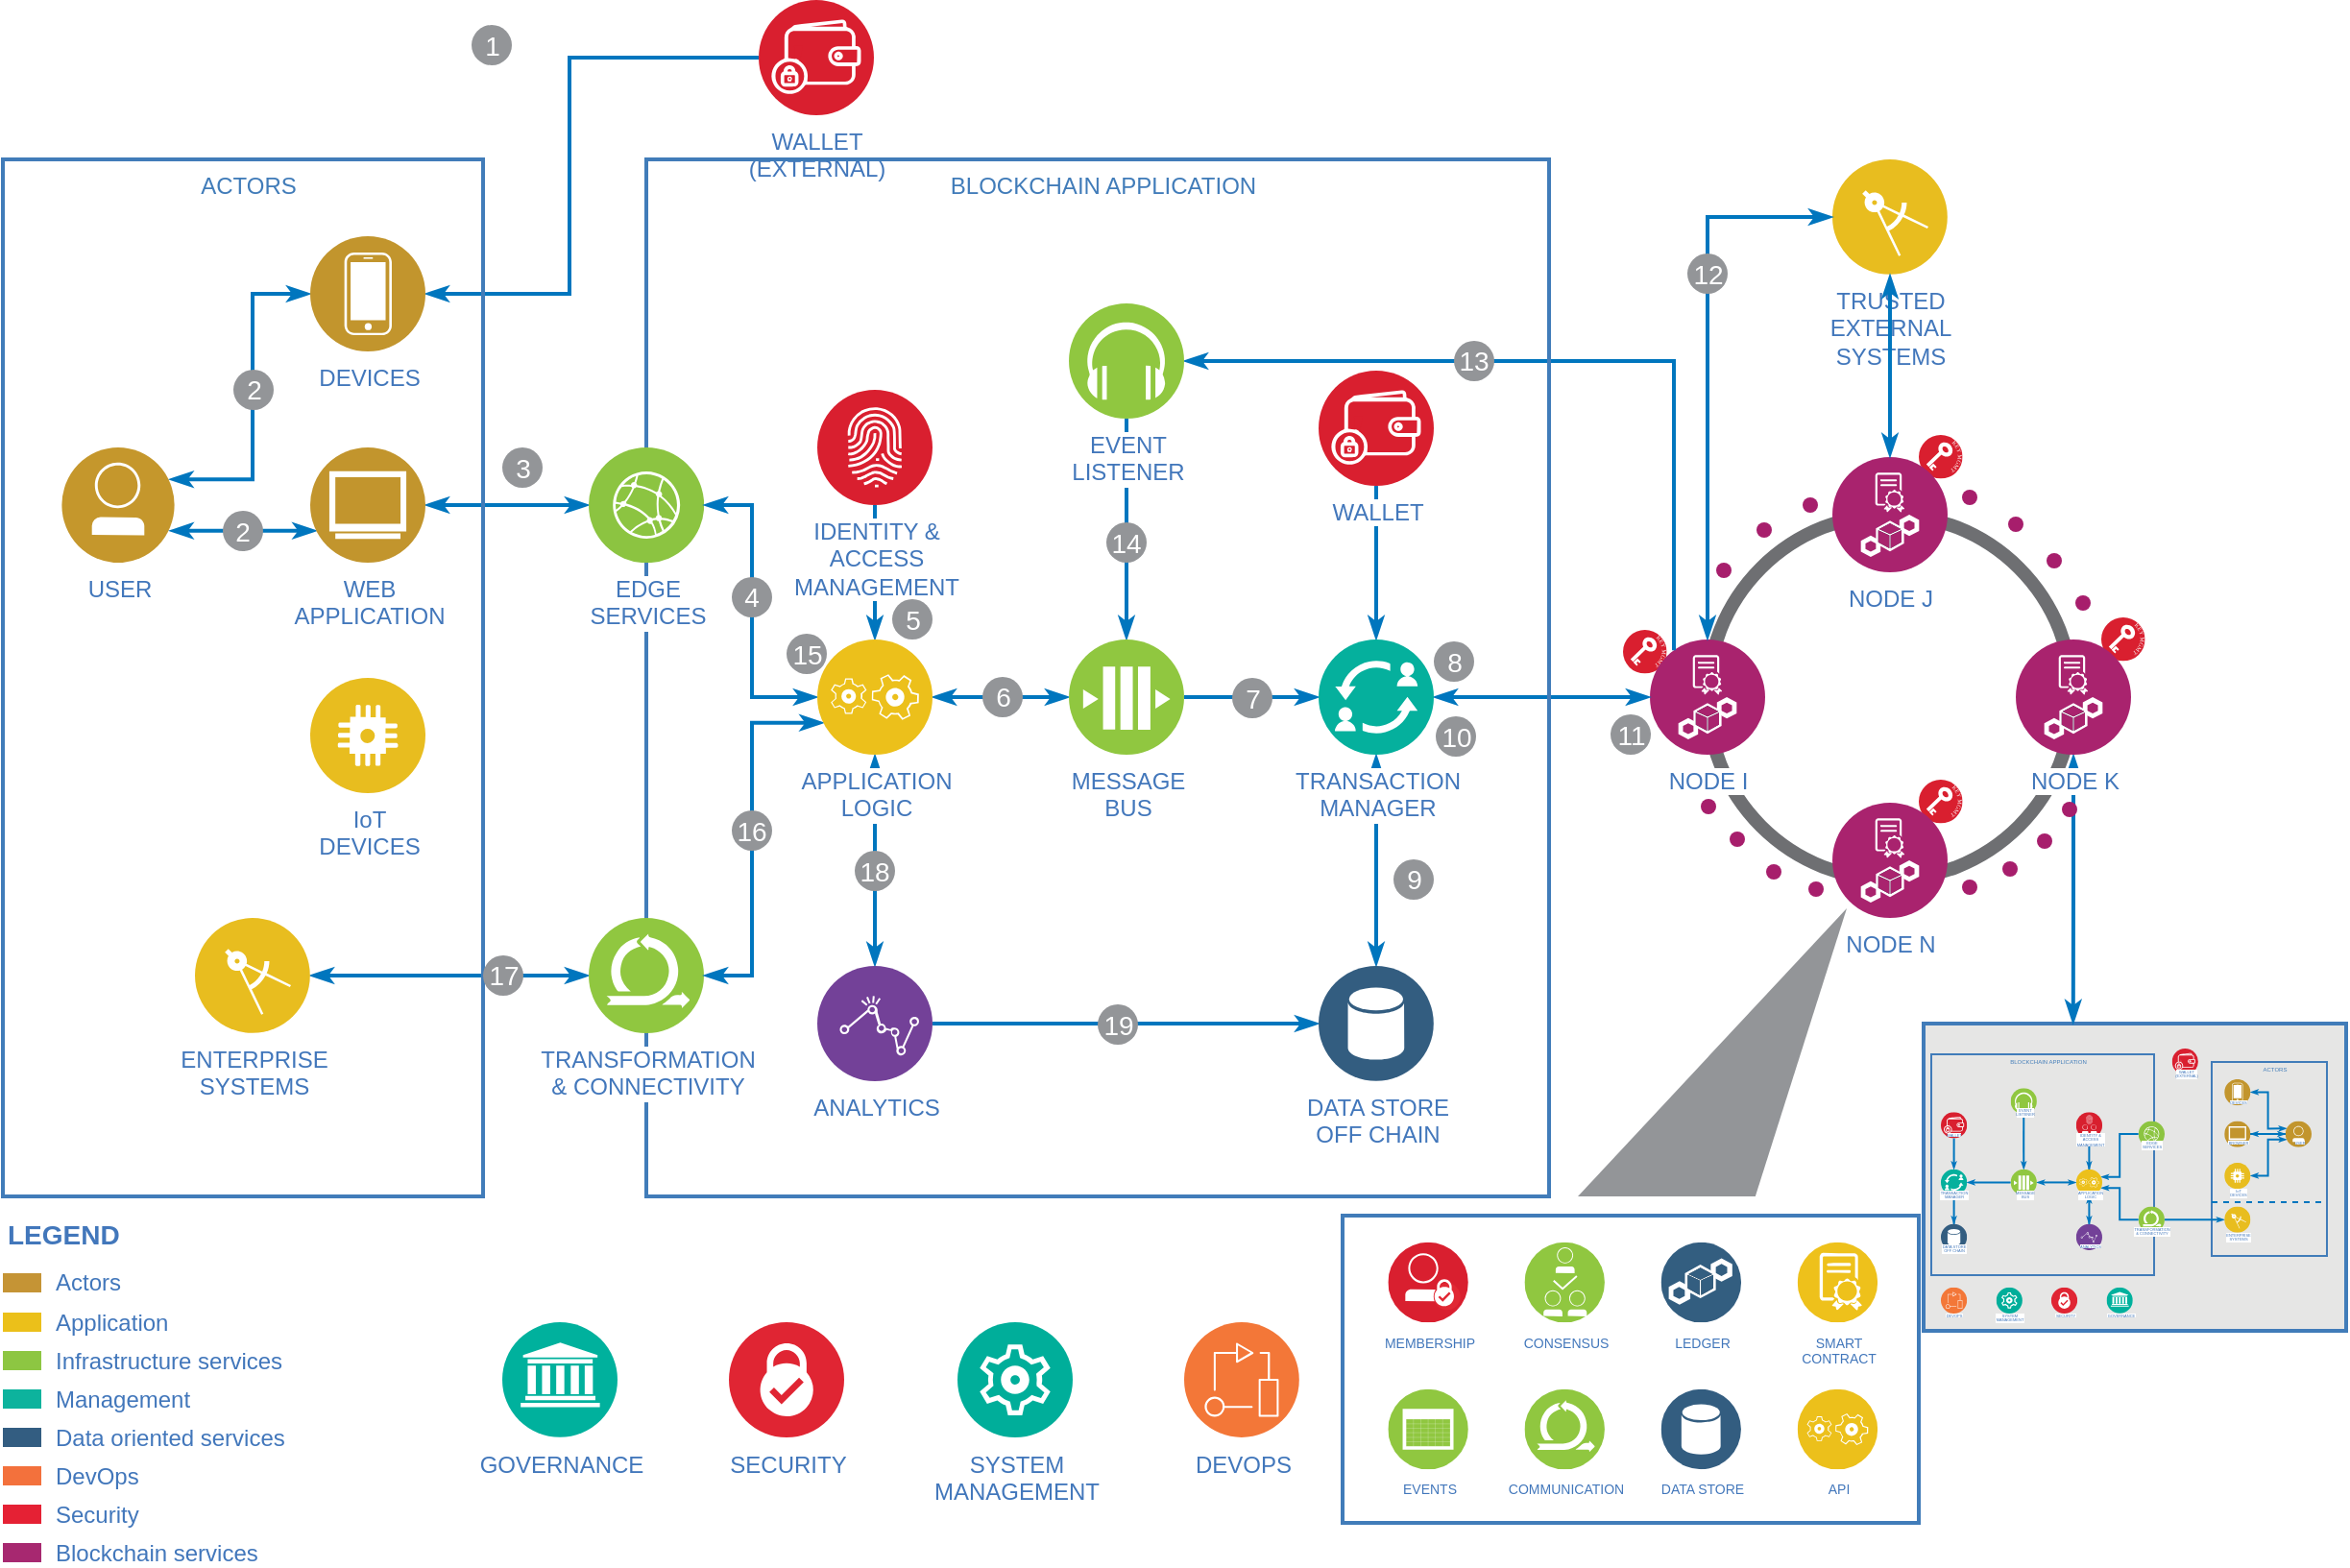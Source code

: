 <mxfile version="13.7.9" type="github">
  <diagram id="eIo0H9kK7ql945uVP1NC" name="Page-1">
    <mxGraphModel dx="946" dy="545" grid="1" gridSize="10" guides="1" tooltips="1" connect="1" arrows="1" fold="1" page="1" pageScale="1" pageWidth="827" pageHeight="1169" math="0" shadow="0">
      <root>
        <mxCell id="0" />
        <mxCell id="1" parent="0" />
        <mxCell id="T21aQVliIUyU_0U-5JRh-148" value="" style="swimlane;fontStyle=0;horizontal=1;collapsible=0;startSize=6;swimlaneLine=0;swimlaneFillColor=#E6E6E5;fillColor=#E6E6E5;rounded=0;whiteSpace=wrap;html=1;absoluteArcSize=1;arcSize=12;strokeColor=#417CB9;fontColor=#417CB9;verticalAlign=top;align=center;spacingLeft=5;dashed=0;strokeWidth=2;fontSize=3;spacingTop=-4;shadow=0;" parent="1" vertex="1">
          <mxGeometry x="1216.5" y="613" width="220" height="160" as="geometry" />
        </mxCell>
        <mxCell id="T21aQVliIUyU_0U-5JRh-145" value="BLOCKCHAIN APPLICATION" style="swimlane;fontStyle=0;horizontal=1;collapsible=0;startSize=28;swimlaneLine=0;swimlaneFillColor=none;fillColor=none;rounded=0;whiteSpace=wrap;html=1;absoluteArcSize=1;arcSize=12;strokeColor=#417CB9;fontColor=#417CB9;verticalAlign=top;align=center;spacingLeft=5;dashed=0;strokeWidth=1;fontSize=3;spacingTop=-4;" parent="1" vertex="1">
          <mxGeometry x="1220.5" y="629" width="116" height="115" as="geometry" />
        </mxCell>
        <mxCell id="T21aQVliIUyU_0U-5JRh-146" value="ACTORS" style="swimlane;fontStyle=0;horizontal=1;collapsible=0;startSize=28;swimlaneLine=0;swimlaneFillColor=none;fillColor=none;rounded=0;whiteSpace=wrap;html=1;absoluteArcSize=1;arcSize=12;strokeColor=#417CB9;fontColor=#417CB9;verticalAlign=top;align=center;spacingLeft=5;dashed=0;strokeWidth=1;fontSize=3;spacingTop=-4;" parent="1" vertex="1">
          <mxGeometry x="1366.5" y="633" width="60" height="101" as="geometry" />
        </mxCell>
        <mxCell id="T21aQVliIUyU_0U-5JRh-42" value="" style="aspect=fixed;perimeter=ellipsePerimeter;html=1;align=center;shadow=0;dashed=0;fontColor=#4277BB;labelBackgroundColor=#ffffff;fontSize=12;spacingTop=0;image;image=img/lib/ibm/blockchain/key_management.svg;rounded=0;" parent="1" vertex="1">
          <mxGeometry x="1214" y="486" width="22.8" height="22.8" as="geometry" />
        </mxCell>
        <mxCell id="T21aQVliIUyU_0U-5JRh-39" value="" style="aspect=fixed;perimeter=ellipsePerimeter;html=1;align=center;shadow=0;dashed=0;fontColor=#4277BB;labelBackgroundColor=#ffffff;fontSize=12;spacingTop=0;image;image=img/lib/ibm/blockchain/key_management.svg;rounded=0;" parent="1" vertex="1">
          <mxGeometry x="1060" y="408" width="22.8" height="22.8" as="geometry" />
        </mxCell>
        <mxCell id="T21aQVliIUyU_0U-5JRh-40" value="" style="aspect=fixed;perimeter=ellipsePerimeter;html=1;align=center;shadow=0;dashed=0;fontColor=#4277BB;labelBackgroundColor=#ffffff;fontSize=12;spacingTop=0;image;image=img/lib/ibm/blockchain/key_management.svg;rounded=0;" parent="1" vertex="1">
          <mxGeometry x="1214" y="306.5" width="22.8" height="22.8" as="geometry" />
        </mxCell>
        <mxCell id="T21aQVliIUyU_0U-5JRh-41" value="" style="aspect=fixed;perimeter=ellipsePerimeter;html=1;align=center;shadow=0;dashed=0;fontColor=#4277BB;labelBackgroundColor=#ffffff;fontSize=12;spacingTop=0;image;image=img/lib/ibm/blockchain/key_management.svg;rounded=0;" parent="1" vertex="1">
          <mxGeometry x="1309" y="401.5" width="22.8" height="22.8" as="geometry" />
        </mxCell>
        <mxCell id="T21aQVliIUyU_0U-5JRh-43" value="" style="ellipse;whiteSpace=wrap;html=1;aspect=fixed;rounded=0;fontSize=7;align=center;fillColor=none;strokeWidth=7;strokeColor=#6E6F72;spacingTop=0;" parent="1" vertex="1">
          <mxGeometry x="1104" y="348" width="190" height="190" as="geometry" />
        </mxCell>
        <mxCell id="T21aQVliIUyU_0U-5JRh-1" value="WALLET&lt;br&gt;(EXTERNAL)&lt;br&gt;" style="aspect=fixed;perimeter=ellipsePerimeter;html=1;align=center;shadow=0;dashed=0;fontColor=#4277BB;labelBackgroundColor=#ffffff;fontSize=12;spacingTop=0;image;image=img/lib/ibm/blockchain/wallet.svg;" parent="1" vertex="1">
          <mxGeometry x="610" y="80" width="60" height="60" as="geometry" />
        </mxCell>
        <mxCell id="T21aQVliIUyU_0U-5JRh-17" value="TRUSTED&lt;br&gt;EXTERNAL&lt;br&gt;SYSTEMS&lt;br&gt;" style="aspect=fixed;perimeter=ellipsePerimeter;html=1;align=center;shadow=0;dashed=0;fontColor=#4277BB;labelBackgroundColor=#ffffff;fontSize=12;spacingTop=0;image;image=img/lib/ibm/applications/mobile_app.svg;" parent="1" vertex="1">
          <mxGeometry x="1169" y="163" width="60" height="60" as="geometry" />
        </mxCell>
        <mxCell id="T21aQVliIUyU_0U-5JRh-18" value="NODE J" style="aspect=fixed;perimeter=ellipsePerimeter;html=1;align=center;shadow=0;dashed=0;fontColor=#4277BB;labelBackgroundColor=#ffffff;fontSize=12;spacingTop=0;image;image=img/lib/ibm/blockchain/node.svg;" parent="1" vertex="1">
          <mxGeometry x="1169" y="318" width="60" height="60" as="geometry" />
        </mxCell>
        <mxCell id="T21aQVliIUyU_0U-5JRh-19" value="NODE I" style="aspect=fixed;perimeter=ellipsePerimeter;html=1;align=center;shadow=0;dashed=0;fontColor=#4277BB;labelBackgroundColor=#ffffff;fontSize=12;spacingTop=0;image;image=img/lib/ibm/blockchain/node.svg;" parent="1" vertex="1">
          <mxGeometry x="1074" y="413" width="60" height="60" as="geometry" />
        </mxCell>
        <mxCell id="T21aQVliIUyU_0U-5JRh-149" style="edgeStyle=orthogonalEdgeStyle;rounded=0;orthogonalLoop=1;jettySize=auto;html=1;exitX=0.5;exitY=1;exitDx=0;exitDy=0;entryX=0.354;entryY=0;entryDx=0;entryDy=0;entryPerimeter=0;startArrow=classicThin;startFill=1;endArrow=classicThin;endFill=1;strokeColor=#0076BE;strokeWidth=2;fontSize=12;" parent="1" source="T21aQVliIUyU_0U-5JRh-20" target="T21aQVliIUyU_0U-5JRh-148" edge="1">
          <mxGeometry relative="1" as="geometry" />
        </mxCell>
        <mxCell id="T21aQVliIUyU_0U-5JRh-20" value="NODE K" style="aspect=fixed;perimeter=ellipsePerimeter;html=1;align=center;shadow=0;dashed=0;fontColor=#4277BB;labelBackgroundColor=#ffffff;fontSize=12;spacingTop=0;image;image=img/lib/ibm/blockchain/node.svg;" parent="1" vertex="1">
          <mxGeometry x="1264.5" y="413.0" width="60" height="60" as="geometry" />
        </mxCell>
        <mxCell id="T21aQVliIUyU_0U-5JRh-21" value="NODE N" style="aspect=fixed;perimeter=ellipsePerimeter;html=1;align=center;shadow=0;dashed=0;fontColor=#4277BB;labelBackgroundColor=#ffffff;fontSize=12;spacingTop=0;image;image=img/lib/ibm/blockchain/node.svg;" parent="1" vertex="1">
          <mxGeometry x="1169" y="498" width="60" height="60" as="geometry" />
        </mxCell>
        <mxCell id="T21aQVliIUyU_0U-5JRh-22" value="GOVERNANCE" style="aspect=fixed;perimeter=ellipsePerimeter;html=1;align=center;shadow=0;dashed=0;fontColor=#4277BB;labelBackgroundColor=#ffffff;fontSize=12;spacingTop=0;image;image=img/lib/ibm/management/information_governance.svg;" parent="1" vertex="1">
          <mxGeometry x="476.5" y="768.5" width="60" height="60" as="geometry" />
        </mxCell>
        <mxCell id="T21aQVliIUyU_0U-5JRh-46" value="" style="edgeStyle=orthogonalEdgeStyle;fontSize=12;html=1;endArrow=classicThin;endFill=1;rounded=0;strokeColor=#0076BE;strokeWidth=2;" parent="1" source="T21aQVliIUyU_0U-5JRh-1" target="T21aQVliIUyU_0U-5JRh-3" edge="1">
          <mxGeometry width="60" height="60" relative="1" as="geometry">
            <mxPoint x="246.5" y="143" as="sourcePoint" />
            <mxPoint x="306.5" y="83" as="targetPoint" />
            <Array as="points">
              <mxPoint x="511.5" y="233" />
            </Array>
          </mxGeometry>
        </mxCell>
        <mxCell id="T21aQVliIUyU_0U-5JRh-47" value="" style="edgeStyle=orthogonalEdgeStyle;fontSize=12;html=1;endArrow=classicThin;endFill=1;rounded=0;strokeColor=#0076BE;strokeWidth=2;startArrow=classicThin;startFill=1;" parent="1" source="T21aQVliIUyU_0U-5JRh-4" target="T21aQVliIUyU_0U-5JRh-7" edge="1">
          <mxGeometry width="60" height="60" relative="1" as="geometry">
            <mxPoint x="246.5" y="303" as="sourcePoint" />
            <mxPoint x="306.5" y="243" as="targetPoint" />
          </mxGeometry>
        </mxCell>
        <mxCell id="T21aQVliIUyU_0U-5JRh-49" value="" style="edgeStyle=orthogonalEdgeStyle;fontSize=12;html=1;endArrow=classicThin;endFill=1;rounded=0;strokeColor=#0076BE;strokeWidth=2;startArrow=classicThin;startFill=1;" parent="1" source="T21aQVliIUyU_0U-5JRh-6" target="T21aQVliIUyU_0U-5JRh-8" edge="1">
          <mxGeometry width="60" height="60" relative="1" as="geometry">
            <mxPoint x="256.5" y="543" as="sourcePoint" />
            <mxPoint x="316.5" y="483" as="targetPoint" />
          </mxGeometry>
        </mxCell>
        <mxCell id="T21aQVliIUyU_0U-5JRh-55" value="" style="edgeStyle=orthogonalEdgeStyle;fontSize=12;html=1;endArrow=classicThin;endFill=1;rounded=0;strokeColor=#0076BE;strokeWidth=2;startArrow=none;startFill=0;" parent="1" source="T21aQVliIUyU_0U-5JRh-19" target="T21aQVliIUyU_0U-5JRh-13" edge="1">
          <mxGeometry width="60" height="60" relative="1" as="geometry">
            <mxPoint x="680.5" y="593" as="sourcePoint" />
            <mxPoint x="680.5" y="483" as="targetPoint" />
            <Array as="points">
              <mxPoint x="1086.5" y="268" />
            </Array>
          </mxGeometry>
        </mxCell>
        <mxCell id="T21aQVliIUyU_0U-5JRh-60" value="" style="edgeStyle=orthogonalEdgeStyle;fontSize=12;html=1;endArrow=classicThin;endFill=1;rounded=0;strokeColor=#0076BE;strokeWidth=2;startArrow=classicThin;startFill=1;" parent="1" source="T21aQVliIUyU_0U-5JRh-19" target="T21aQVliIUyU_0U-5JRh-17" edge="1">
          <mxGeometry width="60" height="60" relative="1" as="geometry">
            <mxPoint x="941.5" y="593" as="sourcePoint" />
            <mxPoint x="941.5" y="483" as="targetPoint" />
            <Array as="points">
              <mxPoint x="1103.5" y="193" />
            </Array>
          </mxGeometry>
        </mxCell>
        <mxCell id="T21aQVliIUyU_0U-5JRh-61" value="" style="edgeStyle=orthogonalEdgeStyle;fontSize=12;html=1;endArrow=classicThin;endFill=1;rounded=0;strokeColor=#0076BE;strokeWidth=2;startArrow=classicThin;startFill=1;" parent="1" source="T21aQVliIUyU_0U-5JRh-18" target="T21aQVliIUyU_0U-5JRh-17" edge="1">
          <mxGeometry width="60" height="60" relative="1" as="geometry">
            <mxPoint x="951.5" y="603" as="sourcePoint" />
            <mxPoint x="951.5" y="493" as="targetPoint" />
          </mxGeometry>
        </mxCell>
        <mxCell id="T21aQVliIUyU_0U-5JRh-62" value="" style="edgeStyle=orthogonalEdgeStyle;fontSize=12;html=1;endArrow=classicThin;endFill=1;rounded=0;strokeColor=#0076BE;strokeWidth=2;startArrow=classicThin;startFill=1;" parent="1" source="T21aQVliIUyU_0U-5JRh-19" target="T21aQVliIUyU_0U-5JRh-15" edge="1">
          <mxGeometry width="60" height="60" relative="1" as="geometry">
            <mxPoint x="961.5" y="613" as="sourcePoint" />
            <mxPoint x="961.5" y="503" as="targetPoint" />
          </mxGeometry>
        </mxCell>
        <mxCell id="T21aQVliIUyU_0U-5JRh-23" value="SECURITY" style="aspect=fixed;perimeter=ellipsePerimeter;html=1;align=center;shadow=0;dashed=0;fontColor=#4277BB;labelBackgroundColor=#ffffff;fontSize=12;spacingTop=0;image;image=img/lib/ibm/security/security_services.svg;" parent="1" vertex="1">
          <mxGeometry x="594.5" y="768.5" width="60" height="60" as="geometry" />
        </mxCell>
        <mxCell id="T21aQVliIUyU_0U-5JRh-24" value="SYSTEM&lt;br&gt;MANAGEMENT&lt;br&gt;" style="aspect=fixed;perimeter=ellipsePerimeter;html=1;align=center;shadow=0;dashed=0;fontColor=#4277BB;labelBackgroundColor=#ffffff;fontSize=12;spacingTop=0;image;image=img/lib/ibm/management/cluster_management.svg;" parent="1" vertex="1">
          <mxGeometry x="713.5" y="768.5" width="60" height="60" as="geometry" />
        </mxCell>
        <mxCell id="T21aQVliIUyU_0U-5JRh-25" value="DEVOPS" style="aspect=fixed;perimeter=ellipsePerimeter;html=1;align=center;shadow=0;dashed=0;fontColor=#4277BB;labelBackgroundColor=#ffffff;fontSize=12;spacingTop=0;image;image=img/lib/ibm/devops/devops.svg;" parent="1" vertex="1">
          <mxGeometry x="831.5" y="768.5" width="60" height="60" as="geometry" />
        </mxCell>
        <mxCell id="T21aQVliIUyU_0U-5JRh-35" value="" style="verticalLabelPosition=bottom;verticalAlign=top;html=1;shape=mxgraph.basic.obtuse_triangle;dx=0.34;rounded=0;flipH=1;strokeColor=none;fillColor=#939598;spacingTop=0;" parent="1" vertex="1">
          <mxGeometry x="1036.5" y="553" width="140" height="150" as="geometry" />
        </mxCell>
        <mxCell id="T21aQVliIUyU_0U-5JRh-36" value="ACTORS" style="swimlane;fontStyle=0;horizontal=1;collapsible=0;startSize=30;swimlaneLine=0;swimlaneFillColor=none;fillColor=none;rounded=0;whiteSpace=wrap;html=1;absoluteArcSize=1;arcSize=12;strokeColor=#417CB9;fontColor=#417CB9;verticalAlign=top;align=center;spacingLeft=5;dashed=0;strokeWidth=2;" parent="1" vertex="1">
          <mxGeometry x="216.5" y="163" width="250" height="540" as="geometry" />
        </mxCell>
        <mxCell id="T21aQVliIUyU_0U-5JRh-44" value="" style="edgeStyle=orthogonalEdgeStyle;fontSize=12;html=1;endArrow=classicThin;endFill=1;rounded=0;strokeColor=#0076BE;strokeWidth=2;startArrow=classicThin;startFill=1;exitX=1;exitY=0.25;exitDx=0;exitDy=0;" parent="T21aQVliIUyU_0U-5JRh-36" source="T21aQVliIUyU_0U-5JRh-2" target="T21aQVliIUyU_0U-5JRh-3" edge="1">
          <mxGeometry width="60" height="60" relative="1" as="geometry">
            <mxPoint x="-70" y="420" as="sourcePoint" />
            <mxPoint x="-10" y="360" as="targetPoint" />
            <Array as="points">
              <mxPoint x="130" y="167" />
              <mxPoint x="130" y="70" />
            </Array>
          </mxGeometry>
        </mxCell>
        <mxCell id="T21aQVliIUyU_0U-5JRh-45" value="" style="edgeStyle=orthogonalEdgeStyle;fontSize=12;html=1;endArrow=classicThin;endFill=1;rounded=0;strokeColor=#0076BE;strokeWidth=2;startArrow=classicThin;startFill=1;exitX=1;exitY=0.75;exitDx=0;exitDy=0;entryX=0;entryY=0.75;entryDx=0;entryDy=0;" parent="T21aQVliIUyU_0U-5JRh-36" source="T21aQVliIUyU_0U-5JRh-2" target="T21aQVliIUyU_0U-5JRh-4" edge="1">
          <mxGeometry width="60" height="60" relative="1" as="geometry">
            <mxPoint x="-80" y="340" as="sourcePoint" />
            <mxPoint x="-20" y="280" as="targetPoint" />
          </mxGeometry>
        </mxCell>
        <mxCell id="T21aQVliIUyU_0U-5JRh-2" value="USER" style="aspect=fixed;perimeter=ellipsePerimeter;html=1;align=center;shadow=0;dashed=0;fontColor=#4277BB;labelBackgroundColor=#ffffff;fontSize=12;spacingTop=0;image;image=img/lib/ibm/blockchain/blockchain_developer.svg;" parent="T21aQVliIUyU_0U-5JRh-36" vertex="1">
          <mxGeometry x="30" y="150" width="60" height="60" as="geometry" />
        </mxCell>
        <mxCell id="T21aQVliIUyU_0U-5JRh-3" value="DEVICES" style="aspect=fixed;perimeter=ellipsePerimeter;html=1;align=center;shadow=0;dashed=0;fontColor=#4277BB;labelBackgroundColor=#ffffff;fontSize=12;spacingTop=0;image;image=img/lib/ibm/users/device.svg;" parent="T21aQVliIUyU_0U-5JRh-36" vertex="1">
          <mxGeometry x="160" y="40" width="60" height="60" as="geometry" />
        </mxCell>
        <mxCell id="T21aQVliIUyU_0U-5JRh-4" value="WEB&lt;br&gt;APPLICATION&lt;br&gt;" style="aspect=fixed;perimeter=ellipsePerimeter;html=1;align=center;shadow=0;dashed=0;fontColor=#4277BB;labelBackgroundColor=#ffffff;fontSize=12;spacingTop=0;image;image=img/lib/ibm/users/browser.svg;" parent="T21aQVliIUyU_0U-5JRh-36" vertex="1">
          <mxGeometry x="160" y="150" width="60" height="60" as="geometry" />
        </mxCell>
        <mxCell id="T21aQVliIUyU_0U-5JRh-5" value="IoT&lt;br&gt;DEVICES&lt;br&gt;" style="aspect=fixed;perimeter=ellipsePerimeter;html=1;align=center;shadow=0;dashed=0;fontColor=#4277BB;labelBackgroundColor=#ffffff;fontSize=12;spacingTop=0;image;image=img/lib/ibm/applications/iot_application.svg;" parent="T21aQVliIUyU_0U-5JRh-36" vertex="1">
          <mxGeometry x="160" y="270" width="60" height="60" as="geometry" />
        </mxCell>
        <mxCell id="T21aQVliIUyU_0U-5JRh-6" value="ENTERPRISE&lt;br&gt;SYSTEMS&lt;br&gt;" style="aspect=fixed;perimeter=ellipsePerimeter;html=1;align=center;shadow=0;dashed=0;fontColor=#4277BB;labelBackgroundColor=#ffffff;fontSize=12;spacingTop=0;image;image=img/lib/ibm/applications/mobile_app.svg;" parent="T21aQVliIUyU_0U-5JRh-36" vertex="1">
          <mxGeometry x="100" y="395" width="60" height="60" as="geometry" />
        </mxCell>
        <mxCell id="T21aQVliIUyU_0U-5JRh-64" value="2" style="ellipse;whiteSpace=wrap;html=1;aspect=fixed;rounded=0;strokeColor=none;strokeWidth=7;fillColor=#939598;fontSize=14;align=center;fontColor=#FFFFFF;" parent="T21aQVliIUyU_0U-5JRh-36" vertex="1">
          <mxGeometry x="120" y="109.5" width="21" height="21" as="geometry" />
        </mxCell>
        <mxCell id="T21aQVliIUyU_0U-5JRh-66" value="2" style="ellipse;whiteSpace=wrap;html=1;aspect=fixed;rounded=0;strokeColor=none;strokeWidth=7;fillColor=#939598;fontSize=14;align=center;fontColor=#FFFFFF;" parent="T21aQVliIUyU_0U-5JRh-36" vertex="1">
          <mxGeometry x="114.5" y="183" width="21" height="21" as="geometry" />
        </mxCell>
        <mxCell id="T21aQVliIUyU_0U-5JRh-37" value="BLOCKCHAIN APPLICATION" style="swimlane;fontStyle=0;horizontal=1;collapsible=0;startSize=28;swimlaneLine=0;swimlaneFillColor=none;fillColor=none;rounded=0;whiteSpace=wrap;html=1;absoluteArcSize=1;arcSize=12;strokeColor=#417CB9;fontColor=#417CB9;verticalAlign=top;align=center;spacingLeft=5;dashed=0;strokeWidth=2;" parent="1" vertex="1">
          <mxGeometry x="551.5" y="163" width="470" height="540" as="geometry" />
        </mxCell>
        <mxCell id="T21aQVliIUyU_0U-5JRh-7" value="EDGE&lt;br&gt;SERVICES&lt;br&gt;" style="aspect=fixed;perimeter=ellipsePerimeter;html=1;align=center;shadow=0;dashed=0;fontColor=#4277BB;labelBackgroundColor=#ffffff;fontSize=12;spacingTop=0;image;image=img/lib/ibm/infrastructure/edge_services.svg;" parent="T21aQVliIUyU_0U-5JRh-37" vertex="1">
          <mxGeometry x="-30" y="150" width="60" height="60" as="geometry" />
        </mxCell>
        <mxCell id="T21aQVliIUyU_0U-5JRh-8" value="TRANSFORMATION&lt;br&gt;&amp;amp; CONNECTIVITY&lt;br&gt;" style="aspect=fixed;perimeter=ellipsePerimeter;html=1;align=center;shadow=0;dashed=0;fontColor=#4277BB;labelBackgroundColor=#ffffff;fontSize=12;spacingTop=0;image;image=img/lib/ibm/blockchain/communication.svg;" parent="T21aQVliIUyU_0U-5JRh-37" vertex="1">
          <mxGeometry x="-30" y="395" width="60" height="60" as="geometry" />
        </mxCell>
        <mxCell id="T21aQVliIUyU_0U-5JRh-48" value="" style="edgeStyle=orthogonalEdgeStyle;fontSize=12;html=1;endArrow=classicThin;endFill=1;rounded=0;strokeColor=#0076BE;strokeWidth=2;startArrow=classicThin;startFill=1;entryX=0;entryY=0.5;entryDx=0;entryDy=0;" parent="T21aQVliIUyU_0U-5JRh-37" source="T21aQVliIUyU_0U-5JRh-7" target="T21aQVliIUyU_0U-5JRh-11" edge="1">
          <mxGeometry width="60" height="60" relative="1" as="geometry">
            <mxPoint x="55" y="120" as="sourcePoint" />
            <mxPoint x="115" y="60" as="targetPoint" />
            <Array as="points">
              <mxPoint x="55" y="180" />
              <mxPoint x="55" y="280" />
            </Array>
          </mxGeometry>
        </mxCell>
        <mxCell id="T21aQVliIUyU_0U-5JRh-50" value="" style="edgeStyle=orthogonalEdgeStyle;fontSize=12;html=1;endArrow=classicThin;endFill=1;rounded=0;strokeColor=#0076BE;strokeWidth=2;startArrow=classicThin;startFill=1;entryX=0;entryY=0.75;entryDx=0;entryDy=0;" parent="T21aQVliIUyU_0U-5JRh-37" source="T21aQVliIUyU_0U-5JRh-8" target="T21aQVliIUyU_0U-5JRh-11" edge="1">
          <mxGeometry width="60" height="60" relative="1" as="geometry">
            <mxPoint x="-165" y="435" as="sourcePoint" />
            <mxPoint x="-20" y="435" as="targetPoint" />
            <Array as="points">
              <mxPoint x="55" y="425" />
              <mxPoint x="55" y="293" />
            </Array>
          </mxGeometry>
        </mxCell>
        <mxCell id="T21aQVliIUyU_0U-5JRh-51" value="" style="edgeStyle=orthogonalEdgeStyle;fontSize=12;html=1;endArrow=classicThin;endFill=1;rounded=0;strokeColor=#0076BE;strokeWidth=2;startArrow=classicThin;startFill=1;" parent="T21aQVliIUyU_0U-5JRh-37" source="T21aQVliIUyU_0U-5JRh-12" target="T21aQVliIUyU_0U-5JRh-11" edge="1">
          <mxGeometry width="60" height="60" relative="1" as="geometry">
            <mxPoint x="175" y="430" as="sourcePoint" />
            <mxPoint x="235" y="370" as="targetPoint" />
          </mxGeometry>
        </mxCell>
        <mxCell id="T21aQVliIUyU_0U-5JRh-52" value="" style="edgeStyle=orthogonalEdgeStyle;fontSize=12;html=1;endArrow=classicThin;endFill=1;rounded=0;strokeColor=#0076BE;strokeWidth=2;" parent="T21aQVliIUyU_0U-5JRh-37" source="T21aQVliIUyU_0U-5JRh-9" target="T21aQVliIUyU_0U-5JRh-11" edge="1">
          <mxGeometry width="60" height="60" relative="1" as="geometry">
            <mxPoint x="35" y="110" as="sourcePoint" />
            <mxPoint x="95" y="50" as="targetPoint" />
          </mxGeometry>
        </mxCell>
        <mxCell id="T21aQVliIUyU_0U-5JRh-53" value="" style="edgeStyle=orthogonalEdgeStyle;fontSize=12;html=1;endArrow=classicThin;endFill=1;rounded=0;strokeColor=#0076BE;strokeWidth=2;" parent="T21aQVliIUyU_0U-5JRh-37" source="T21aQVliIUyU_0U-5JRh-13" target="T21aQVliIUyU_0U-5JRh-10" edge="1">
          <mxGeometry width="60" height="60" relative="1" as="geometry">
            <mxPoint x="129" y="190" as="sourcePoint" />
            <mxPoint x="129" y="260" as="targetPoint" />
          </mxGeometry>
        </mxCell>
        <mxCell id="T21aQVliIUyU_0U-5JRh-54" value="" style="edgeStyle=orthogonalEdgeStyle;fontSize=12;html=1;endArrow=classicThin;endFill=1;rounded=0;strokeColor=#0076BE;strokeWidth=2;" parent="T21aQVliIUyU_0U-5JRh-37" source="T21aQVliIUyU_0U-5JRh-14" target="T21aQVliIUyU_0U-5JRh-15" edge="1">
          <mxGeometry width="60" height="60" relative="1" as="geometry">
            <mxPoint x="139" y="200" as="sourcePoint" />
            <mxPoint x="139" y="270" as="targetPoint" />
          </mxGeometry>
        </mxCell>
        <mxCell id="T21aQVliIUyU_0U-5JRh-56" value="" style="edgeStyle=orthogonalEdgeStyle;fontSize=12;html=1;endArrow=classicThin;endFill=1;rounded=0;strokeColor=#0076BE;strokeWidth=2;" parent="T21aQVliIUyU_0U-5JRh-37" source="T21aQVliIUyU_0U-5JRh-12" target="T21aQVliIUyU_0U-5JRh-16" edge="1">
          <mxGeometry width="60" height="60" relative="1" as="geometry">
            <mxPoint x="129" y="190" as="sourcePoint" />
            <mxPoint x="129" y="260" as="targetPoint" />
          </mxGeometry>
        </mxCell>
        <mxCell id="T21aQVliIUyU_0U-5JRh-57" value="" style="edgeStyle=orthogonalEdgeStyle;fontSize=12;html=1;endArrow=classicThin;endFill=1;rounded=0;strokeColor=#0076BE;strokeWidth=2;startArrow=classicThin;startFill=1;" parent="T21aQVliIUyU_0U-5JRh-37" source="T21aQVliIUyU_0U-5JRh-16" target="T21aQVliIUyU_0U-5JRh-15" edge="1">
          <mxGeometry width="60" height="60" relative="1" as="geometry">
            <mxPoint x="129" y="430" as="sourcePoint" />
            <mxPoint x="129" y="320" as="targetPoint" />
          </mxGeometry>
        </mxCell>
        <mxCell id="T21aQVliIUyU_0U-5JRh-58" value="" style="edgeStyle=orthogonalEdgeStyle;fontSize=12;html=1;endArrow=classicThin;endFill=1;rounded=0;strokeColor=#0076BE;strokeWidth=2;startArrow=classicThin;startFill=1;" parent="T21aQVliIUyU_0U-5JRh-37" source="T21aQVliIUyU_0U-5JRh-10" target="T21aQVliIUyU_0U-5JRh-11" edge="1">
          <mxGeometry width="60" height="60" relative="1" as="geometry">
            <mxPoint x="139" y="440" as="sourcePoint" />
            <mxPoint x="139" y="330" as="targetPoint" />
          </mxGeometry>
        </mxCell>
        <mxCell id="T21aQVliIUyU_0U-5JRh-59" value="" style="edgeStyle=orthogonalEdgeStyle;fontSize=12;html=1;endArrow=classicThin;endFill=1;rounded=0;strokeColor=#0076BE;strokeWidth=2;" parent="T21aQVliIUyU_0U-5JRh-37" source="T21aQVliIUyU_0U-5JRh-10" target="T21aQVliIUyU_0U-5JRh-15" edge="1">
          <mxGeometry width="60" height="60" relative="1" as="geometry">
            <mxPoint x="260" y="145" as="sourcePoint" />
            <mxPoint x="260" y="260" as="targetPoint" />
          </mxGeometry>
        </mxCell>
        <mxCell id="T21aQVliIUyU_0U-5JRh-9" value="IDENTITY &amp;amp;&lt;br&gt;ACCESS&lt;br&gt;MANAGEMENT&lt;br&gt;" style="aspect=fixed;perimeter=ellipsePerimeter;html=1;align=center;shadow=0;dashed=0;fontColor=#4277BB;labelBackgroundColor=#ffffff;fontSize=12;spacingTop=0;image;image=img/lib/ibm/blockchain/identity_access_manager.svg;" parent="T21aQVliIUyU_0U-5JRh-37" vertex="1">
          <mxGeometry x="89" y="120" width="60" height="60" as="geometry" />
        </mxCell>
        <mxCell id="T21aQVliIUyU_0U-5JRh-13" value="EVENT&lt;br&gt;LISTENER&lt;br&gt;" style="aspect=fixed;perimeter=ellipsePerimeter;html=1;align=center;shadow=0;dashed=0;fontColor=#4277BB;labelBackgroundColor=#ffffff;fontSize=12;spacingTop=0;image;image=img/lib/ibm/blockchain/event_listener.svg;" parent="T21aQVliIUyU_0U-5JRh-37" vertex="1">
          <mxGeometry x="220" y="75" width="60" height="60" as="geometry" />
        </mxCell>
        <mxCell id="T21aQVliIUyU_0U-5JRh-11" value="APPLICATION&lt;br&gt;LOGIC&lt;br&gt;" style="aspect=fixed;perimeter=ellipsePerimeter;html=1;align=center;shadow=0;dashed=0;fontColor=#4277BB;labelBackgroundColor=#ffffff;fontSize=12;spacingTop=0;image;image=img/lib/ibm/applications/application_logic.svg;" parent="T21aQVliIUyU_0U-5JRh-37" vertex="1">
          <mxGeometry x="89" y="250" width="60" height="60" as="geometry" />
        </mxCell>
        <mxCell id="T21aQVliIUyU_0U-5JRh-10" value="MESSAGE&lt;br&gt;BUS&lt;br&gt;" style="aspect=fixed;perimeter=ellipsePerimeter;html=1;align=center;shadow=0;dashed=0;fontColor=#4277BB;labelBackgroundColor=#ffffff;fontSize=12;spacingTop=0;image;image=img/lib/ibm/blockchain/message_bus.svg;" parent="T21aQVliIUyU_0U-5JRh-37" vertex="1">
          <mxGeometry x="220" y="250" width="60" height="60" as="geometry" />
        </mxCell>
        <mxCell id="T21aQVliIUyU_0U-5JRh-12" value="ANALYTICS" style="aspect=fixed;perimeter=ellipsePerimeter;html=1;align=center;shadow=0;dashed=0;fontColor=#4277BB;labelBackgroundColor=#ffffff;fontSize=12;spacingTop=0;image;image=img/lib/ibm/analytics/analytics.svg;" parent="T21aQVliIUyU_0U-5JRh-37" vertex="1">
          <mxGeometry x="89" y="420" width="60" height="60" as="geometry" />
        </mxCell>
        <mxCell id="T21aQVliIUyU_0U-5JRh-14" value="WALLET&lt;br&gt;" style="aspect=fixed;perimeter=ellipsePerimeter;html=1;align=center;shadow=0;dashed=0;fontColor=#4277BB;labelBackgroundColor=#ffffff;fontSize=12;spacingTop=0;image;image=img/lib/ibm/blockchain/wallet.svg;" parent="T21aQVliIUyU_0U-5JRh-37" vertex="1">
          <mxGeometry x="350" y="110" width="60" height="60" as="geometry" />
        </mxCell>
        <mxCell id="T21aQVliIUyU_0U-5JRh-15" value="TRANSACTION&lt;br&gt;MANAGER" style="aspect=fixed;perimeter=ellipsePerimeter;html=1;align=center;shadow=0;dashed=0;fontColor=#4277BB;labelBackgroundColor=#ffffff;fontSize=12;spacingTop=0;image;image=img/lib/ibm/blockchain/transaction_manager.svg;" parent="T21aQVliIUyU_0U-5JRh-37" vertex="1">
          <mxGeometry x="350" y="250" width="60" height="60" as="geometry" />
        </mxCell>
        <mxCell id="T21aQVliIUyU_0U-5JRh-16" value="DATA STORE&lt;br&gt;OFF CHAIN&lt;br&gt;" style="aspect=fixed;perimeter=ellipsePerimeter;html=1;align=center;shadow=0;dashed=0;fontColor=#4277BB;labelBackgroundColor=#ffffff;fontSize=12;spacingTop=0;image;image=img/lib/ibm/data/data_services.svg;" parent="T21aQVliIUyU_0U-5JRh-37" vertex="1">
          <mxGeometry x="350" y="420" width="60" height="60" as="geometry" />
        </mxCell>
        <mxCell id="T21aQVliIUyU_0U-5JRh-69" value="4" style="ellipse;whiteSpace=wrap;html=1;aspect=fixed;rounded=0;strokeColor=none;strokeWidth=7;fillColor=#939598;fontSize=14;align=center;fontColor=#FFFFFF;" parent="T21aQVliIUyU_0U-5JRh-37" vertex="1">
          <mxGeometry x="44.5" y="217.5" width="21" height="21" as="geometry" />
        </mxCell>
        <mxCell id="T21aQVliIUyU_0U-5JRh-70" value="5" style="ellipse;whiteSpace=wrap;html=1;aspect=fixed;rounded=0;strokeColor=none;strokeWidth=7;fillColor=#939598;fontSize=14;align=center;fontColor=#FFFFFF;" parent="T21aQVliIUyU_0U-5JRh-37" vertex="1">
          <mxGeometry x="128" y="229" width="21" height="21" as="geometry" />
        </mxCell>
        <mxCell id="T21aQVliIUyU_0U-5JRh-71" value="6" style="ellipse;whiteSpace=wrap;html=1;aspect=fixed;rounded=0;strokeColor=none;strokeWidth=7;fillColor=#939598;fontSize=14;align=center;fontColor=#FFFFFF;" parent="T21aQVliIUyU_0U-5JRh-37" vertex="1">
          <mxGeometry x="175" y="269.5" width="21" height="21" as="geometry" />
        </mxCell>
        <mxCell id="T21aQVliIUyU_0U-5JRh-72" value="15" style="ellipse;whiteSpace=wrap;html=1;aspect=fixed;rounded=0;strokeColor=none;strokeWidth=7;fillColor=#939598;fontSize=14;align=center;fontColor=#FFFFFF;" parent="T21aQVliIUyU_0U-5JRh-37" vertex="1">
          <mxGeometry x="73" y="247" width="21" height="21" as="geometry" />
        </mxCell>
        <mxCell id="T21aQVliIUyU_0U-5JRh-73" value="7" style="ellipse;whiteSpace=wrap;html=1;aspect=fixed;rounded=0;strokeColor=none;strokeWidth=7;fillColor=#939598;fontSize=14;align=center;fontColor=#FFFFFF;" parent="T21aQVliIUyU_0U-5JRh-37" vertex="1">
          <mxGeometry x="305" y="270" width="21" height="21" as="geometry" />
        </mxCell>
        <mxCell id="T21aQVliIUyU_0U-5JRh-74" value="8" style="ellipse;whiteSpace=wrap;html=1;aspect=fixed;rounded=0;strokeColor=none;strokeWidth=7;fillColor=#939598;fontSize=14;align=center;fontColor=#FFFFFF;" parent="T21aQVliIUyU_0U-5JRh-37" vertex="1">
          <mxGeometry x="410" y="251" width="21" height="21" as="geometry" />
        </mxCell>
        <mxCell id="T21aQVliIUyU_0U-5JRh-75" value="9" style="ellipse;whiteSpace=wrap;html=1;aspect=fixed;rounded=0;strokeColor=none;strokeWidth=7;fillColor=#939598;fontSize=14;align=center;fontColor=#FFFFFF;" parent="T21aQVliIUyU_0U-5JRh-37" vertex="1">
          <mxGeometry x="389" y="364.5" width="21" height="21" as="geometry" />
        </mxCell>
        <mxCell id="T21aQVliIUyU_0U-5JRh-76" value="10" style="ellipse;whiteSpace=wrap;html=1;aspect=fixed;rounded=0;strokeColor=none;strokeWidth=7;fillColor=#939598;fontSize=14;align=center;fontColor=#FFFFFF;" parent="T21aQVliIUyU_0U-5JRh-37" vertex="1">
          <mxGeometry x="411" y="290" width="21" height="21" as="geometry" />
        </mxCell>
        <mxCell id="T21aQVliIUyU_0U-5JRh-79" value="13" style="ellipse;whiteSpace=wrap;html=1;aspect=fixed;rounded=0;strokeColor=none;strokeWidth=7;fillColor=#939598;fontSize=14;align=center;fontColor=#FFFFFF;" parent="T21aQVliIUyU_0U-5JRh-37" vertex="1">
          <mxGeometry x="420.5" y="94.5" width="21" height="21" as="geometry" />
        </mxCell>
        <mxCell id="T21aQVliIUyU_0U-5JRh-80" value="14" style="ellipse;whiteSpace=wrap;html=1;aspect=fixed;rounded=0;strokeColor=none;strokeWidth=7;fillColor=#939598;fontSize=14;align=center;fontColor=#FFFFFF;" parent="T21aQVliIUyU_0U-5JRh-37" vertex="1">
          <mxGeometry x="239.5" y="189" width="21" height="21" as="geometry" />
        </mxCell>
        <mxCell id="T21aQVliIUyU_0U-5JRh-81" value="19" style="ellipse;whiteSpace=wrap;html=1;aspect=fixed;rounded=0;strokeColor=none;strokeWidth=7;fillColor=#939598;fontSize=14;align=center;fontColor=#FFFFFF;" parent="T21aQVliIUyU_0U-5JRh-37" vertex="1">
          <mxGeometry x="235" y="440" width="21" height="21" as="geometry" />
        </mxCell>
        <mxCell id="T21aQVliIUyU_0U-5JRh-83" value="18" style="ellipse;whiteSpace=wrap;html=1;aspect=fixed;rounded=0;strokeColor=none;strokeWidth=7;fillColor=#939598;fontSize=14;align=center;fontColor=#FFFFFF;" parent="T21aQVliIUyU_0U-5JRh-37" vertex="1">
          <mxGeometry x="108.5" y="360" width="21" height="21" as="geometry" />
        </mxCell>
        <mxCell id="T21aQVliIUyU_0U-5JRh-84" value="16" style="ellipse;whiteSpace=wrap;html=1;aspect=fixed;rounded=0;strokeColor=none;strokeWidth=7;fillColor=#939598;fontSize=14;align=center;fontColor=#FFFFFF;" parent="T21aQVliIUyU_0U-5JRh-37" vertex="1">
          <mxGeometry x="44.5" y="339" width="21" height="21" as="geometry" />
        </mxCell>
        <mxCell id="T21aQVliIUyU_0U-5JRh-38" value="" style="group;fontSize=7;" parent="1" vertex="1" connectable="0">
          <mxGeometry x="914" y="713" width="300" height="160" as="geometry" />
        </mxCell>
        <mxCell id="T21aQVliIUyU_0U-5JRh-26" value="MEMBERSHIP" style="aspect=fixed;perimeter=ellipsePerimeter;html=1;align=center;shadow=0;dashed=0;fontColor=#4277BB;labelBackgroundColor=#ffffff;fontSize=7;spacingTop=0;image;image=img/lib/ibm/blockchain/membership.svg;" parent="T21aQVliIUyU_0U-5JRh-38" vertex="1">
          <mxGeometry x="23.684" y="13.913" width="41.739" height="41.739" as="geometry" />
        </mxCell>
        <mxCell id="T21aQVliIUyU_0U-5JRh-27" value="CONSENSUS" style="aspect=fixed;perimeter=ellipsePerimeter;html=1;align=center;shadow=0;dashed=0;fontColor=#4277BB;labelBackgroundColor=#ffffff;fontSize=7;spacingTop=0;image;image=img/lib/ibm/blockchain/consensus.svg;" parent="T21aQVliIUyU_0U-5JRh-38" vertex="1">
          <mxGeometry x="94.737" y="13.913" width="41.739" height="41.739" as="geometry" />
        </mxCell>
        <mxCell id="T21aQVliIUyU_0U-5JRh-28" value="LEDGER" style="aspect=fixed;perimeter=ellipsePerimeter;html=1;align=center;shadow=0;dashed=0;fontColor=#4277BB;labelBackgroundColor=#ffffff;fontSize=7;spacingTop=0;image;image=img/lib/ibm/blockchain/ledger.svg;" parent="T21aQVliIUyU_0U-5JRh-38" vertex="1">
          <mxGeometry x="165.789" y="13.913" width="41.739" height="41.739" as="geometry" />
        </mxCell>
        <mxCell id="T21aQVliIUyU_0U-5JRh-29" value="SMART&lt;br style=&quot;font-size: 7px;&quot;&gt;CONTRACT&lt;br style=&quot;font-size: 7px;&quot;&gt;" style="aspect=fixed;perimeter=ellipsePerimeter;html=1;align=center;shadow=0;dashed=0;fontColor=#4277BB;labelBackgroundColor=#ffffff;fontSize=7;spacingTop=0;image;image=img/lib/ibm/blockchain/smart_contract.svg;" parent="T21aQVliIUyU_0U-5JRh-38" vertex="1">
          <mxGeometry x="236.842" y="13.913" width="41.739" height="41.739" as="geometry" />
        </mxCell>
        <mxCell id="T21aQVliIUyU_0U-5JRh-30" value="EVENTS" style="aspect=fixed;perimeter=ellipsePerimeter;html=1;align=center;shadow=0;dashed=0;fontColor=#4277BB;labelBackgroundColor=#ffffff;fontSize=7;spacingTop=0;image;image=img/lib/ibm/blockchain/event.svg;" parent="T21aQVliIUyU_0U-5JRh-38" vertex="1">
          <mxGeometry x="23.684" y="90.435" width="41.739" height="41.739" as="geometry" />
        </mxCell>
        <mxCell id="T21aQVliIUyU_0U-5JRh-31" value="COMMUNICATION" style="aspect=fixed;perimeter=ellipsePerimeter;html=1;align=center;shadow=0;dashed=0;fontColor=#4277BB;labelBackgroundColor=#ffffff;fontSize=7;spacingTop=0;image;image=img/lib/ibm/blockchain/communication.svg;" parent="T21aQVliIUyU_0U-5JRh-38" vertex="1">
          <mxGeometry x="94.737" y="90.435" width="41.739" height="41.739" as="geometry" />
        </mxCell>
        <mxCell id="T21aQVliIUyU_0U-5JRh-32" value="DATA STORE" style="aspect=fixed;perimeter=ellipsePerimeter;html=1;align=center;shadow=0;dashed=0;fontColor=#4277BB;labelBackgroundColor=#ffffff;fontSize=7;spacingTop=0;image;image=img/lib/ibm/data/data_services.svg;" parent="T21aQVliIUyU_0U-5JRh-38" vertex="1">
          <mxGeometry x="165.789" y="90.435" width="41.739" height="41.739" as="geometry" />
        </mxCell>
        <mxCell id="T21aQVliIUyU_0U-5JRh-33" value="API" style="aspect=fixed;perimeter=ellipsePerimeter;html=1;align=center;shadow=0;dashed=0;fontColor=#4277BB;labelBackgroundColor=#ffffff;fontSize=7;spacingTop=0;image;image=img/lib/ibm/applications/application_logic.svg;" parent="T21aQVliIUyU_0U-5JRh-38" vertex="1">
          <mxGeometry x="236.842" y="90.435" width="41.739" height="41.739" as="geometry" />
        </mxCell>
        <mxCell id="T21aQVliIUyU_0U-5JRh-34" value="" style="swimlane;fontStyle=0;horizontal=1;collapsible=0;startSize=28;swimlaneLine=0;swimlaneFillColor=none;fillColor=none;rounded=0;whiteSpace=wrap;html=1;absoluteArcSize=1;arcSize=12;strokeColor=#417CB9;fontColor=#417CB9;verticalAlign=top;align=left;spacingLeft=5;dashed=0;strokeWidth=2;fontSize=7;spacingTop=0;" parent="T21aQVliIUyU_0U-5JRh-38" vertex="1">
          <mxGeometry width="300" height="160" as="geometry" />
        </mxCell>
        <mxCell id="T21aQVliIUyU_0U-5JRh-63" value="1" style="ellipse;whiteSpace=wrap;html=1;aspect=fixed;rounded=0;strokeColor=none;strokeWidth=7;fillColor=#939598;fontSize=14;align=center;fontColor=#FFFFFF;" parent="1" vertex="1">
          <mxGeometry x="460.5" y="93" width="21" height="21" as="geometry" />
        </mxCell>
        <mxCell id="T21aQVliIUyU_0U-5JRh-68" value="3" style="ellipse;whiteSpace=wrap;html=1;aspect=fixed;rounded=0;strokeColor=none;strokeWidth=7;fillColor=#939598;fontSize=14;align=center;fontColor=#FFFFFF;" parent="1" vertex="1">
          <mxGeometry x="476.5" y="313" width="21" height="21" as="geometry" />
        </mxCell>
        <mxCell id="T21aQVliIUyU_0U-5JRh-77" value="11" style="ellipse;whiteSpace=wrap;html=1;aspect=fixed;rounded=0;strokeColor=none;strokeWidth=7;fillColor=#939598;fontSize=14;align=center;fontColor=#FFFFFF;" parent="1" vertex="1">
          <mxGeometry x="1053.5" y="452" width="21" height="21" as="geometry" />
        </mxCell>
        <mxCell id="T21aQVliIUyU_0U-5JRh-78" value="12" style="ellipse;whiteSpace=wrap;html=1;aspect=fixed;rounded=0;strokeColor=none;strokeWidth=7;fillColor=#939598;fontSize=14;align=center;fontColor=#FFFFFF;" parent="1" vertex="1">
          <mxGeometry x="1093.5" y="212" width="21" height="21" as="geometry" />
        </mxCell>
        <mxCell id="T21aQVliIUyU_0U-5JRh-85" value="17" style="ellipse;whiteSpace=wrap;html=1;aspect=fixed;rounded=0;strokeColor=none;strokeWidth=7;fillColor=#939598;fontSize=14;align=center;fontColor=#FFFFFF;" parent="1" vertex="1">
          <mxGeometry x="466.5" y="577.5" width="21" height="21" as="geometry" />
        </mxCell>
        <mxCell id="T21aQVliIUyU_0U-5JRh-86" value="Application" style="rounded=0;html=1;shadow=0;labelBackgroundColor=none;strokeColor=none;strokeWidth=2;fillColor=#EBC01A;gradientColor=none;fontSize=12;fontColor=#4277BB;align=left;labelPosition=right;verticalLabelPosition=middle;verticalAlign=middle;spacingLeft=5;" parent="1" vertex="1">
          <mxGeometry x="216.5" y="763.5" width="20" height="10" as="geometry" />
        </mxCell>
        <mxCell id="T21aQVliIUyU_0U-5JRh-87" value="Infrastructure services" style="rounded=0;html=1;shadow=0;labelBackgroundColor=none;strokeColor=none;strokeWidth=2;fillColor=#8DC642;gradientColor=none;fontSize=12;fontColor=#4277BB;align=left;labelPosition=right;verticalLabelPosition=middle;verticalAlign=middle;spacingLeft=5;" parent="1" vertex="1">
          <mxGeometry x="216.5" y="783.5" width="20" height="10" as="geometry" />
        </mxCell>
        <mxCell id="T21aQVliIUyU_0U-5JRh-88" value="Management" style="rounded=0;html=1;shadow=0;labelBackgroundColor=none;strokeColor=none;strokeWidth=2;fillColor=#0DB39D;gradientColor=none;fontSize=12;fontColor=#4277BB;align=left;labelPosition=right;verticalLabelPosition=middle;verticalAlign=middle;spacingLeft=5;" parent="1" vertex="1">
          <mxGeometry x="216.5" y="803.5" width="20" height="10" as="geometry" />
        </mxCell>
        <mxCell id="T21aQVliIUyU_0U-5JRh-89" value="Data oriented services" style="rounded=0;html=1;shadow=0;labelBackgroundColor=none;strokeColor=none;strokeWidth=2;fillColor=#335D81;gradientColor=none;fontSize=12;fontColor=#4277BB;align=left;labelPosition=right;verticalLabelPosition=middle;verticalAlign=middle;spacingLeft=5;" parent="1" vertex="1">
          <mxGeometry x="216.5" y="823.5" width="20" height="10" as="geometry" />
        </mxCell>
        <mxCell id="T21aQVliIUyU_0U-5JRh-90" value="DevOps" style="rounded=0;html=1;shadow=0;labelBackgroundColor=none;strokeColor=none;strokeWidth=2;fillColor=#F3713C;gradientColor=none;fontSize=12;fontColor=#4277BB;align=left;labelPosition=right;verticalLabelPosition=middle;verticalAlign=middle;spacingLeft=5;" parent="1" vertex="1">
          <mxGeometry x="216.5" y="843.5" width="20" height="10" as="geometry" />
        </mxCell>
        <mxCell id="T21aQVliIUyU_0U-5JRh-91" value="Blockchain services" style="rounded=0;html=1;shadow=0;labelBackgroundColor=none;strokeColor=none;strokeWidth=2;fillColor=#A72870;gradientColor=none;fontSize=12;fontColor=#4277BB;align=left;labelPosition=right;verticalLabelPosition=middle;verticalAlign=middle;spacingLeft=5;" parent="1" vertex="1">
          <mxGeometry x="216.5" y="883.5" width="20" height="10" as="geometry" />
        </mxCell>
        <mxCell id="T21aQVliIUyU_0U-5JRh-92" value="Security" style="rounded=0;html=1;shadow=0;labelBackgroundColor=none;strokeColor=none;strokeWidth=2;fillColor=#E52134;gradientColor=none;fontSize=12;fontColor=#4277BB;align=left;labelPosition=right;verticalLabelPosition=middle;verticalAlign=middle;spacingLeft=5;" parent="1" vertex="1">
          <mxGeometry x="216.5" y="863.5" width="20" height="10" as="geometry" />
        </mxCell>
        <mxCell id="T21aQVliIUyU_0U-5JRh-93" value="LEGEND" style="text;html=1;align=left;verticalAlign=middle;fontColor=#4277BB;shadow=0;dashed=0;strokeColor=none;fillColor=none;labelBackgroundColor=none;fontStyle=1;fontSize=14;spacingLeft=0;" parent="1" vertex="1">
          <mxGeometry x="216.5" y="713" width="150" height="20" as="geometry" />
        </mxCell>
        <mxCell id="T21aQVliIUyU_0U-5JRh-94" value="Actors" style="rounded=0;html=1;shadow=0;labelBackgroundColor=none;strokeColor=none;strokeWidth=2;fillColor=#C59435;gradientColor=none;fontSize=12;fontColor=#4277BB;align=left;labelPosition=right;verticalLabelPosition=middle;verticalAlign=middle;spacingLeft=5;" parent="1" vertex="1">
          <mxGeometry x="216.5" y="743" width="20" height="10" as="geometry" />
        </mxCell>
        <mxCell id="T21aQVliIUyU_0U-5JRh-95" value="" style="ellipse;whiteSpace=wrap;html=1;aspect=fixed;rounded=0;strokeColor=none;strokeWidth=7;fillColor=#A71E6C;fontSize=14;fontColor=#FFFFFF;align=center;" parent="1" vertex="1">
          <mxGeometry x="1236.5" y="538" width="8" height="8" as="geometry" />
        </mxCell>
        <mxCell id="T21aQVliIUyU_0U-5JRh-96" value="" style="ellipse;whiteSpace=wrap;html=1;aspect=fixed;rounded=0;strokeColor=none;strokeWidth=7;fillColor=#A71E6C;fontSize=14;fontColor=#FFFFFF;align=center;" parent="1" vertex="1">
          <mxGeometry x="1257.5" y="528.5" width="8" height="8" as="geometry" />
        </mxCell>
        <mxCell id="T21aQVliIUyU_0U-5JRh-97" value="" style="ellipse;whiteSpace=wrap;html=1;aspect=fixed;rounded=0;strokeColor=none;strokeWidth=7;fillColor=#A71E6C;fontSize=14;fontColor=#FFFFFF;align=center;" parent="1" vertex="1">
          <mxGeometry x="1288.5" y="497.5" width="8" height="8" as="geometry" />
        </mxCell>
        <mxCell id="T21aQVliIUyU_0U-5JRh-98" value="" style="ellipse;whiteSpace=wrap;html=1;aspect=fixed;rounded=0;strokeColor=none;strokeWidth=7;fillColor=#A71E6C;fontSize=14;fontColor=#FFFFFF;align=center;" parent="1" vertex="1">
          <mxGeometry x="1275.5" y="514" width="8" height="8" as="geometry" />
        </mxCell>
        <mxCell id="T21aQVliIUyU_0U-5JRh-99" value="" style="ellipse;whiteSpace=wrap;html=1;aspect=fixed;rounded=0;strokeColor=none;strokeWidth=7;fillColor=#A71E6C;fontSize=14;fontColor=#FFFFFF;align=center;" parent="1" vertex="1">
          <mxGeometry x="1156.5" y="539" width="8" height="8" as="geometry" />
        </mxCell>
        <mxCell id="T21aQVliIUyU_0U-5JRh-100" value="" style="ellipse;whiteSpace=wrap;html=1;aspect=fixed;rounded=0;strokeColor=none;strokeWidth=7;fillColor=#A71E6C;fontSize=14;fontColor=#FFFFFF;align=center;" parent="1" vertex="1">
          <mxGeometry x="1134.5" y="530" width="8" height="8" as="geometry" />
        </mxCell>
        <mxCell id="T21aQVliIUyU_0U-5JRh-101" value="" style="ellipse;whiteSpace=wrap;html=1;aspect=fixed;rounded=0;strokeColor=none;strokeWidth=7;fillColor=#A71E6C;fontSize=14;fontColor=#FFFFFF;align=center;" parent="1" vertex="1">
          <mxGeometry x="1115.5" y="513" width="8" height="8" as="geometry" />
        </mxCell>
        <mxCell id="T21aQVliIUyU_0U-5JRh-102" value="" style="ellipse;whiteSpace=wrap;html=1;aspect=fixed;rounded=0;strokeColor=none;strokeWidth=7;fillColor=#A71E6C;fontSize=14;fontColor=#FFFFFF;align=center;" parent="1" vertex="1">
          <mxGeometry x="1100.5" y="496" width="8" height="8" as="geometry" />
        </mxCell>
        <mxCell id="T21aQVliIUyU_0U-5JRh-103" value="" style="ellipse;whiteSpace=wrap;html=1;aspect=fixed;rounded=0;strokeColor=none;strokeWidth=7;fillColor=#A71E6C;fontSize=14;fontColor=#FFFFFF;align=center;" parent="1" vertex="1">
          <mxGeometry x="1236.5" y="335" width="8" height="8" as="geometry" />
        </mxCell>
        <mxCell id="T21aQVliIUyU_0U-5JRh-104" value="" style="ellipse;whiteSpace=wrap;html=1;aspect=fixed;rounded=0;strokeColor=none;strokeWidth=7;fillColor=#A71E6C;fontSize=14;fontColor=#FFFFFF;align=center;" parent="1" vertex="1">
          <mxGeometry x="1260.5" y="349" width="8" height="8" as="geometry" />
        </mxCell>
        <mxCell id="T21aQVliIUyU_0U-5JRh-105" value="" style="ellipse;whiteSpace=wrap;html=1;aspect=fixed;rounded=0;strokeColor=none;strokeWidth=7;fillColor=#A71E6C;fontSize=14;fontColor=#FFFFFF;align=center;" parent="1" vertex="1">
          <mxGeometry x="1280.5" y="368" width="8" height="8" as="geometry" />
        </mxCell>
        <mxCell id="T21aQVliIUyU_0U-5JRh-106" value="" style="ellipse;whiteSpace=wrap;html=1;aspect=fixed;rounded=0;strokeColor=none;strokeWidth=7;fillColor=#A71E6C;fontSize=14;fontColor=#FFFFFF;align=center;" parent="1" vertex="1">
          <mxGeometry x="1295.5" y="390" width="8" height="8" as="geometry" />
        </mxCell>
        <mxCell id="T21aQVliIUyU_0U-5JRh-107" value="" style="ellipse;whiteSpace=wrap;html=1;aspect=fixed;rounded=0;strokeColor=none;strokeWidth=7;fillColor=#A71E6C;fontSize=14;fontColor=#FFFFFF;align=center;" parent="1" vertex="1">
          <mxGeometry x="1153.5" y="339" width="8" height="8" as="geometry" />
        </mxCell>
        <mxCell id="T21aQVliIUyU_0U-5JRh-108" value="" style="ellipse;whiteSpace=wrap;html=1;aspect=fixed;rounded=0;strokeColor=none;strokeWidth=7;fillColor=#A71E6C;fontSize=14;fontColor=#FFFFFF;align=center;" parent="1" vertex="1">
          <mxGeometry x="1129.5" y="352" width="8" height="8" as="geometry" />
        </mxCell>
        <mxCell id="T21aQVliIUyU_0U-5JRh-109" value="" style="ellipse;whiteSpace=wrap;html=1;aspect=fixed;rounded=0;strokeColor=none;strokeWidth=7;fillColor=#A71E6C;fontSize=14;fontColor=#FFFFFF;align=center;" parent="1" vertex="1">
          <mxGeometry x="1108.5" y="373" width="8" height="8" as="geometry" />
        </mxCell>
        <mxCell id="T21aQVliIUyU_0U-5JRh-134" style="edgeStyle=orthogonalEdgeStyle;rounded=0;orthogonalLoop=1;jettySize=auto;html=1;endArrow=classicThin;endFill=1;strokeColor=#0076BE;strokeWidth=1;fontSize=2;spacingTop=-10;endSize=1;startSize=1;" parent="1" source="T21aQVliIUyU_0U-5JRh-115" target="T21aQVliIUyU_0U-5JRh-116" edge="1">
          <mxGeometry relative="1" as="geometry">
            <mxPoint x="1316.5" y="683" as="targetPoint" />
          </mxGeometry>
        </mxCell>
        <mxCell id="T21aQVliIUyU_0U-5JRh-142" style="edgeStyle=orthogonalEdgeStyle;rounded=0;orthogonalLoop=1;jettySize=auto;html=1;startArrow=classicThin;startFill=1;endArrow=classicThin;endFill=1;strokeColor=#0076BE;strokeWidth=1;fontSize=2;spacingTop=-10;endSize=1;startSize=1;" parent="1" source="T21aQVliIUyU_0U-5JRh-116" target="T21aQVliIUyU_0U-5JRh-117" edge="1">
          <mxGeometry relative="1" as="geometry" />
        </mxCell>
        <mxCell id="T21aQVliIUyU_0U-5JRh-132" style="edgeStyle=orthogonalEdgeStyle;rounded=0;orthogonalLoop=1;jettySize=auto;html=1;endArrow=classicThin;endFill=1;strokeColor=#0076BE;strokeWidth=1;fontSize=2;spacingTop=-10;endSize=1;startSize=1;" parent="1" source="T21aQVliIUyU_0U-5JRh-113" target="T21aQVliIUyU_0U-5JRh-111" edge="1">
          <mxGeometry relative="1" as="geometry" />
        </mxCell>
        <mxCell id="T21aQVliIUyU_0U-5JRh-133" style="edgeStyle=orthogonalEdgeStyle;rounded=0;orthogonalLoop=1;jettySize=auto;html=1;endArrow=classicThin;endFill=1;strokeColor=#0076BE;strokeWidth=1;fontSize=2;spacingTop=-10;endSize=1;startSize=1;" parent="1" source="T21aQVliIUyU_0U-5JRh-112" target="T21aQVliIUyU_0U-5JRh-113" edge="1">
          <mxGeometry relative="1" as="geometry" />
        </mxCell>
        <mxCell id="T21aQVliIUyU_0U-5JRh-131" style="edgeStyle=orthogonalEdgeStyle;rounded=0;orthogonalLoop=1;jettySize=auto;html=1;endArrow=classicThin;endFill=1;strokeColor=#0076BE;strokeWidth=1;fontSize=2;spacingTop=-10;endSize=1;startSize=1;" parent="1" source="T21aQVliIUyU_0U-5JRh-111" target="T21aQVliIUyU_0U-5JRh-114" edge="1">
          <mxGeometry relative="1" as="geometry" />
        </mxCell>
        <mxCell id="T21aQVliIUyU_0U-5JRh-136" style="edgeStyle=orthogonalEdgeStyle;rounded=0;orthogonalLoop=1;jettySize=auto;html=1;entryX=1;entryY=0.25;entryDx=0;entryDy=0;endArrow=classicThin;endFill=1;strokeColor=#0076BE;strokeWidth=1;fontSize=2;spacingTop=-10;endSize=1;startSize=1;" parent="1" source="T21aQVliIUyU_0U-5JRh-118" target="T21aQVliIUyU_0U-5JRh-116" edge="1">
          <mxGeometry relative="1" as="geometry">
            <Array as="points">
              <mxPoint x="1318.594" y="670.557" />
              <mxPoint x="1318.594" y="692.664" />
            </Array>
          </mxGeometry>
        </mxCell>
        <mxCell id="T21aQVliIUyU_0U-5JRh-137" style="edgeStyle=orthogonalEdgeStyle;rounded=0;orthogonalLoop=1;jettySize=auto;html=1;entryX=1;entryY=0.75;entryDx=0;entryDy=0;endArrow=classicThin;endFill=1;strokeColor=#0076BE;strokeWidth=1;fontSize=2;spacingTop=-10;endSize=1;startSize=1;" parent="1" source="T21aQVliIUyU_0U-5JRh-119" target="T21aQVliIUyU_0U-5JRh-116" edge="1">
          <mxGeometry relative="1" as="geometry">
            <Array as="points">
              <mxPoint x="1318.594" y="715.227" />
              <mxPoint x="1318.594" y="698.59" />
            </Array>
          </mxGeometry>
        </mxCell>
        <mxCell id="T21aQVliIUyU_0U-5JRh-140" style="edgeStyle=orthogonalEdgeStyle;rounded=0;orthogonalLoop=1;jettySize=auto;html=1;startArrow=classicThin;startFill=1;endArrow=classicThin;endFill=1;strokeColor=#0076BE;strokeWidth=1;fontSize=2;exitX=0;exitY=0.25;exitDx=0;exitDy=0;spacingTop=-10;endSize=1;startSize=1;" parent="1" source="T21aQVliIUyU_0U-5JRh-124" target="T21aQVliIUyU_0U-5JRh-120" edge="1">
          <mxGeometry relative="1" as="geometry">
            <Array as="points">
              <mxPoint x="1395.794" y="667.594" />
              <mxPoint x="1395.794" y="648.677" />
            </Array>
          </mxGeometry>
        </mxCell>
        <mxCell id="T21aQVliIUyU_0U-5JRh-141" style="edgeStyle=orthogonalEdgeStyle;rounded=0;orthogonalLoop=1;jettySize=auto;html=1;startArrow=classicThin;startFill=1;endArrow=classicThin;endFill=1;strokeColor=#0076BE;strokeWidth=1;fontSize=2;exitX=0;exitY=0.75;exitDx=0;exitDy=0;spacingTop=-10;endSize=1;startSize=1;" parent="1" source="T21aQVliIUyU_0U-5JRh-124" target="T21aQVliIUyU_0U-5JRh-122" edge="1">
          <mxGeometry relative="1" as="geometry">
            <Array as="points">
              <mxPoint x="1395.794" y="673.519" />
              <mxPoint x="1395.794" y="692.208" />
            </Array>
          </mxGeometry>
        </mxCell>
        <mxCell id="T21aQVliIUyU_0U-5JRh-138" style="edgeStyle=orthogonalEdgeStyle;rounded=0;orthogonalLoop=1;jettySize=auto;html=1;endArrow=classicThin;endFill=1;strokeColor=#0076BE;strokeWidth=1;fontSize=2;spacingTop=-10;endSize=1;startSize=1;" parent="1" source="T21aQVliIUyU_0U-5JRh-119" target="T21aQVliIUyU_0U-5JRh-123" edge="1">
          <mxGeometry relative="1" as="geometry" />
        </mxCell>
        <mxCell id="T21aQVliIUyU_0U-5JRh-129" value="" style="edgeStyle=orthogonalEdgeStyle;fontSize=2;html=1;endArrow=classicThin;endFill=1;rounded=0;strokeColor=#0076BE;strokeWidth=1;spacingTop=-10;endSize=1;startSize=1;" parent="1" source="T21aQVliIUyU_0U-5JRh-110" target="T21aQVliIUyU_0U-5JRh-111" edge="1">
          <mxGeometry width="60" height="60" relative="1" as="geometry">
            <mxPoint x="1186.9" y="754.884" as="sourcePoint" />
            <mxPoint x="1200.524" y="741.209" as="targetPoint" />
          </mxGeometry>
        </mxCell>
        <mxCell id="T21aQVliIUyU_0U-5JRh-139" style="edgeStyle=orthogonalEdgeStyle;rounded=0;orthogonalLoop=1;jettySize=auto;html=1;startArrow=classicThin;startFill=1;endArrow=classicThin;endFill=1;strokeColor=#0076BE;strokeWidth=1;fontSize=2;spacingTop=-10;endSize=1;startSize=1;" parent="1" source="T21aQVliIUyU_0U-5JRh-121" target="T21aQVliIUyU_0U-5JRh-124" edge="1">
          <mxGeometry relative="1" as="geometry" />
        </mxCell>
        <mxCell id="T21aQVliIUyU_0U-5JRh-135" value="" style="edgeStyle=orthogonalEdgeStyle;fontSize=2;html=1;endArrow=classicThin;endFill=1;rounded=0;strokeColor=#0076BE;strokeWidth=1;startArrow=classicThin;startFill=1;spacingTop=-10;endSize=1;startSize=1;" parent="1" source="T21aQVliIUyU_0U-5JRh-113" target="T21aQVliIUyU_0U-5JRh-116" edge="1">
          <mxGeometry width="60" height="60" relative="1" as="geometry">
            <mxPoint x="1189.171" y="743.488" as="sourcePoint" />
            <mxPoint x="1202.794" y="729.813" as="targetPoint" />
          </mxGeometry>
        </mxCell>
        <mxCell id="T21aQVliIUyU_0U-5JRh-110" value="WALLET" style="aspect=fixed;perimeter=ellipsePerimeter;html=1;align=center;shadow=0;dashed=0;fontColor=#4277BB;labelBackgroundColor=#E6E6E5;fontSize=2;spacingTop=-10;image;image=img/lib/ibm/blockchain/wallet.svg;rounded=0;strokeColor=#939598;strokeWidth=7;fillColor=#A71E6C;" parent="1" vertex="1">
          <mxGeometry x="1225.5" y="659.161" width="13.624" height="13.624" as="geometry" />
        </mxCell>
        <mxCell id="T21aQVliIUyU_0U-5JRh-111" value="TRANSACTION&lt;br style=&quot;font-size: 2px;&quot;&gt;MANAGER&lt;br style=&quot;font-size: 2px;&quot;&gt;" style="aspect=fixed;perimeter=ellipsePerimeter;html=1;align=center;shadow=0;dashed=0;fontColor=#4277BB;labelBackgroundColor=#E6E6E5;fontSize=2;spacingTop=-10;image;image=img/lib/ibm/blockchain/transaction_manager.svg;rounded=0;strokeColor=#939598;strokeWidth=7;fillColor=#A71E6C;" parent="1" vertex="1">
          <mxGeometry x="1225.5" y="688.903" width="13.624" height="13.624" as="geometry" />
        </mxCell>
        <mxCell id="T21aQVliIUyU_0U-5JRh-112" value="EVENT&lt;br style=&quot;font-size: 2px;&quot;&gt;LISTENER&lt;br style=&quot;font-size: 2px;&quot;&gt;" style="aspect=fixed;perimeter=ellipsePerimeter;html=1;align=center;shadow=0;dashed=0;fontColor=#4277BB;labelBackgroundColor=#E6E6E5;fontSize=2;spacingTop=-10;image;image=img/lib/ibm/blockchain/event_listener.svg;rounded=0;strokeColor=#939598;strokeWidth=7;fillColor=#A71E6C;" parent="1" vertex="1">
          <mxGeometry x="1261.829" y="646.626" width="13.624" height="13.624" as="geometry" />
        </mxCell>
        <mxCell id="T21aQVliIUyU_0U-5JRh-113" value="MESSAGE&lt;br style=&quot;font-size: 2px;&quot;&gt;BUS&lt;br style=&quot;font-size: 2px;&quot;&gt;" style="aspect=fixed;perimeter=ellipsePerimeter;html=1;align=center;shadow=0;dashed=0;fontColor=#4277BB;labelBackgroundColor=#E6E6E5;fontSize=2;spacingTop=-10;image;image=img/lib/ibm/blockchain/message_bus.svg;rounded=0;strokeColor=#939598;strokeWidth=7;fillColor=#A71E6C;" parent="1" vertex="1">
          <mxGeometry x="1261.829" y="688.903" width="13.624" height="13.624" as="geometry" />
        </mxCell>
        <mxCell id="T21aQVliIUyU_0U-5JRh-114" value="DATA STORE&lt;br style=&quot;font-size: 2px;&quot;&gt;OFF CHAIN&lt;br style=&quot;font-size: 2px;&quot;&gt;" style="aspect=fixed;perimeter=ellipsePerimeter;html=1;align=center;shadow=0;dashed=0;fontColor=#4277BB;labelBackgroundColor=#E6E6E5;fontSize=2;spacingTop=-10;image;image=img/lib/ibm/data/data_services.svg;rounded=0;strokeColor=#939598;strokeWidth=7;fillColor=#A71E6C;" parent="1" vertex="1">
          <mxGeometry x="1225.5" y="717.392" width="13.624" height="13.624" as="geometry" />
        </mxCell>
        <mxCell id="T21aQVliIUyU_0U-5JRh-115" value="IDENTITY &amp;amp;&lt;br style=&quot;font-size: 2px;&quot;&gt;ACCESS&lt;br style=&quot;font-size: 2px;&quot;&gt;MANAGEMENT&lt;br style=&quot;font-size: 2px;&quot;&gt;" style="aspect=fixed;perimeter=ellipsePerimeter;html=1;align=center;shadow=0;dashed=0;fontColor=#4277BB;labelBackgroundColor=#E6E6E5;fontSize=2;spacingTop=-10;image;image=img/lib/ibm/security/identity_access_management.svg;rounded=0;strokeColor=#939598;strokeWidth=7;fillColor=#A71E6C;" parent="1" vertex="1">
          <mxGeometry x="1295.888" y="659.161" width="13.624" height="13.624" as="geometry" />
        </mxCell>
        <mxCell id="T21aQVliIUyU_0U-5JRh-116" value="APPLICATION&lt;br style=&quot;font-size: 2px;&quot;&gt;LOGIC&lt;br style=&quot;font-size: 2px;&quot;&gt;" style="aspect=fixed;perimeter=ellipsePerimeter;html=1;align=center;shadow=0;dashed=0;fontColor=#4277BB;labelBackgroundColor=#E6E6E5;fontSize=2;spacingTop=-10;image;image=img/lib/ibm/applications/application_logic.svg;rounded=0;strokeColor=#939598;strokeWidth=7;fillColor=#A71E6C;" parent="1" vertex="1">
          <mxGeometry x="1295.888" y="688.903" width="13.624" height="13.624" as="geometry" />
        </mxCell>
        <mxCell id="T21aQVliIUyU_0U-5JRh-117" value="ANALYTICS" style="aspect=fixed;perimeter=ellipsePerimeter;html=1;align=center;shadow=0;dashed=0;fontColor=#4277BB;labelBackgroundColor=#E6E6E5;fontSize=2;spacingTop=-10;image;image=img/lib/ibm/analytics/data_repositories.svg;rounded=0;strokeColor=#939598;strokeWidth=7;fillColor=#A71E6C;" parent="1" vertex="1">
          <mxGeometry x="1295.888" y="717.392" width="13.624" height="13.624" as="geometry" />
        </mxCell>
        <mxCell id="T21aQVliIUyU_0U-5JRh-118" value="EDGE&lt;br style=&quot;font-size: 2px;&quot;&gt;SERVICES&lt;br style=&quot;font-size: 2px;&quot;&gt;" style="aspect=fixed;perimeter=ellipsePerimeter;html=1;align=center;shadow=0;dashed=0;fontColor=#4277BB;labelBackgroundColor=#E6E6E5;fontSize=2;spacingTop=-10;image;image=img/lib/ibm/infrastructure/edge_services.svg;rounded=0;strokeColor=#939598;strokeWidth=7;fillColor=#A71E6C;" parent="1" vertex="1">
          <mxGeometry x="1328.358" y="663.719" width="13.624" height="13.624" as="geometry" />
        </mxCell>
        <mxCell id="T21aQVliIUyU_0U-5JRh-119" value="TRANSFORMATION&lt;br style=&quot;font-size: 2px;&quot;&gt;&amp;amp; CONNECTIVITY&lt;br style=&quot;font-size: 2px;&quot;&gt;" style="aspect=fixed;perimeter=ellipsePerimeter;html=1;align=center;shadow=0;dashed=0;fontColor=#4277BB;labelBackgroundColor=#E6E6E5;fontSize=2;spacingTop=-10;image;image=img/lib/ibm/blockchain/communication.svg;rounded=0;strokeColor=#939598;strokeWidth=7;fillColor=#A71E6C;" parent="1" vertex="1">
          <mxGeometry x="1328.358" y="708.276" width="13.624" height="13.624" as="geometry" />
        </mxCell>
        <mxCell id="T21aQVliIUyU_0U-5JRh-120" value="DEVICES" style="aspect=fixed;perimeter=ellipsePerimeter;align=center;shadow=0;dashed=0;fontColor=#4277BB;labelBackgroundColor=#E6E6E5;fontSize=2;spacingTop=-10;image;image=img/lib/ibm/users/device.svg;rounded=0;strokeColor=#939598;strokeWidth=7;fillColor=#A71E6C;html=1;" parent="1" vertex="1">
          <mxGeometry x="1373.088" y="641.954" width="13.624" height="13.624" as="geometry" />
        </mxCell>
        <mxCell id="T21aQVliIUyU_0U-5JRh-121" value="BROWSER" style="aspect=fixed;perimeter=ellipsePerimeter;html=1;align=center;shadow=0;dashed=0;fontColor=#4277BB;labelBackgroundColor=#E6E6E5;fontSize=2;spacingTop=-10;image;image=img/lib/ibm/users/browser.svg;rounded=0;strokeColor=#939598;strokeWidth=7;fillColor=#A71E6C;" parent="1" vertex="1">
          <mxGeometry x="1373.088" y="663.719" width="13.624" height="13.624" as="geometry" />
        </mxCell>
        <mxCell id="T21aQVliIUyU_0U-5JRh-122" value="IoT&lt;br style=&quot;font-size: 2px;&quot;&gt;DEVICES&lt;br style=&quot;font-size: 2px;&quot;&gt;" style="aspect=fixed;perimeter=ellipsePerimeter;html=1;align=center;shadow=0;dashed=0;fontColor=#4277BB;labelBackgroundColor=#E6E6E5;fontSize=2;spacingTop=-7;image;image=img/lib/ibm/applications/iot_application.svg;" parent="1" vertex="1">
          <mxGeometry x="1373.088" y="685.485" width="13.624" height="13.624" as="geometry" />
        </mxCell>
        <mxCell id="T21aQVliIUyU_0U-5JRh-123" value="ENTERPRISE&lt;br style=&quot;font-size: 2px;&quot;&gt;SYSTEMS&lt;br style=&quot;font-size: 2px;&quot;&gt;" style="aspect=fixed;perimeter=ellipsePerimeter;html=1;align=center;shadow=0;dashed=0;fontColor=#4277BB;labelBackgroundColor=#E6E6E5;fontSize=2;spacingTop=-7;image;image=img/lib/ibm/applications/mobile_app.svg;" parent="1" vertex="1">
          <mxGeometry x="1373.088" y="708.276" width="13.624" height="13.624" as="geometry" />
        </mxCell>
        <mxCell id="T21aQVliIUyU_0U-5JRh-124" value="USER" style="aspect=fixed;perimeter=ellipsePerimeter;html=1;align=center;shadow=0;dashed=0;fontColor=#4277BB;labelBackgroundColor=#E6E6E5;fontSize=2;spacingTop=-10;image;image=img/lib/ibm/users/user.svg;rounded=0;strokeColor=#939598;strokeWidth=7;fillColor=#A71E6C;" parent="1" vertex="1">
          <mxGeometry x="1404.876" y="663.719" width="13.624" height="13.624" as="geometry" />
        </mxCell>
        <mxCell id="T21aQVliIUyU_0U-5JRh-125" value="DEVOPS" style="aspect=fixed;perimeter=ellipsePerimeter;html=1;align=center;shadow=0;dashed=0;fontColor=#4277BB;labelBackgroundColor=#E6E6E5;fontSize=2;spacingTop=-7;image;image=img/lib/ibm/devops/devops.svg;" parent="1" vertex="1">
          <mxGeometry x="1225.5" y="750.325" width="13.624" height="13.624" as="geometry" />
        </mxCell>
        <mxCell id="T21aQVliIUyU_0U-5JRh-126" value="SYSTEM&lt;br style=&quot;font-size: 2px;&quot;&gt;MANAGEMENT&lt;br style=&quot;font-size: 2px;&quot;&gt;" style="aspect=fixed;perimeter=ellipsePerimeter;html=1;align=center;shadow=0;dashed=0;fontColor=#4277BB;labelBackgroundColor=#E6E6E5;fontSize=2;spacingTop=-7;image;image=img/lib/ibm/management/cluster_management.svg;" parent="1" vertex="1">
          <mxGeometry x="1254.336" y="750.325" width="13.624" height="13.624" as="geometry" />
        </mxCell>
        <mxCell id="T21aQVliIUyU_0U-5JRh-127" value="SECURITY" style="aspect=fixed;perimeter=ellipsePerimeter;html=1;align=center;shadow=0;dashed=0;fontColor=#4277BB;labelBackgroundColor=#E6E6E5;fontSize=2;spacingTop=-7;image;image=img/lib/ibm/security/security_services.svg;" parent="1" vertex="1">
          <mxGeometry x="1282.946" y="750.325" width="13.624" height="13.624" as="geometry" />
        </mxCell>
        <mxCell id="T21aQVliIUyU_0U-5JRh-128" value="GOVERNANCE" style="aspect=fixed;perimeter=ellipsePerimeter;html=1;align=center;shadow=0;dashed=0;fontColor=#4277BB;labelBackgroundColor=#E6E6E5;fontSize=2;spacingTop=-7;image;image=img/lib/ibm/management/information_governance.svg;" parent="1" vertex="1">
          <mxGeometry x="1311.782" y="750.325" width="13.624" height="13.624" as="geometry" />
        </mxCell>
        <mxCell id="T21aQVliIUyU_0U-5JRh-130" value="WALLET&lt;br style=&quot;font-size: 2px;&quot;&gt;(EXTERNAL)&lt;br style=&quot;font-size: 2px;&quot;&gt;" style="aspect=fixed;perimeter=ellipsePerimeter;html=1;align=center;shadow=0;dashed=0;fontColor=#4277BB;labelBackgroundColor=#E6E6E5;fontSize=2;spacingTop=-10;image;image=img/lib/ibm/blockchain/wallet.svg;rounded=0;strokeColor=#939598;strokeWidth=7;fillColor=#A71E6C;" parent="1" vertex="1">
          <mxGeometry x="1345.841" y="626" width="13.624" height="13.624" as="geometry" />
        </mxCell>
        <mxCell id="T21aQVliIUyU_0U-5JRh-147" value="" style="edgeStyle=orthogonalEdgeStyle;fontSize=12;html=1;endArrow=none;endFill=0;rounded=0;strokeColor=#0076BE;strokeWidth=1;dashed=1;" parent="1" edge="1">
          <mxGeometry width="60" height="60" relative="1" as="geometry">
            <mxPoint x="1366.5" y="706" as="sourcePoint" />
            <mxPoint x="1426.5" y="706" as="targetPoint" />
          </mxGeometry>
        </mxCell>
      </root>
    </mxGraphModel>
  </diagram>
</mxfile>
